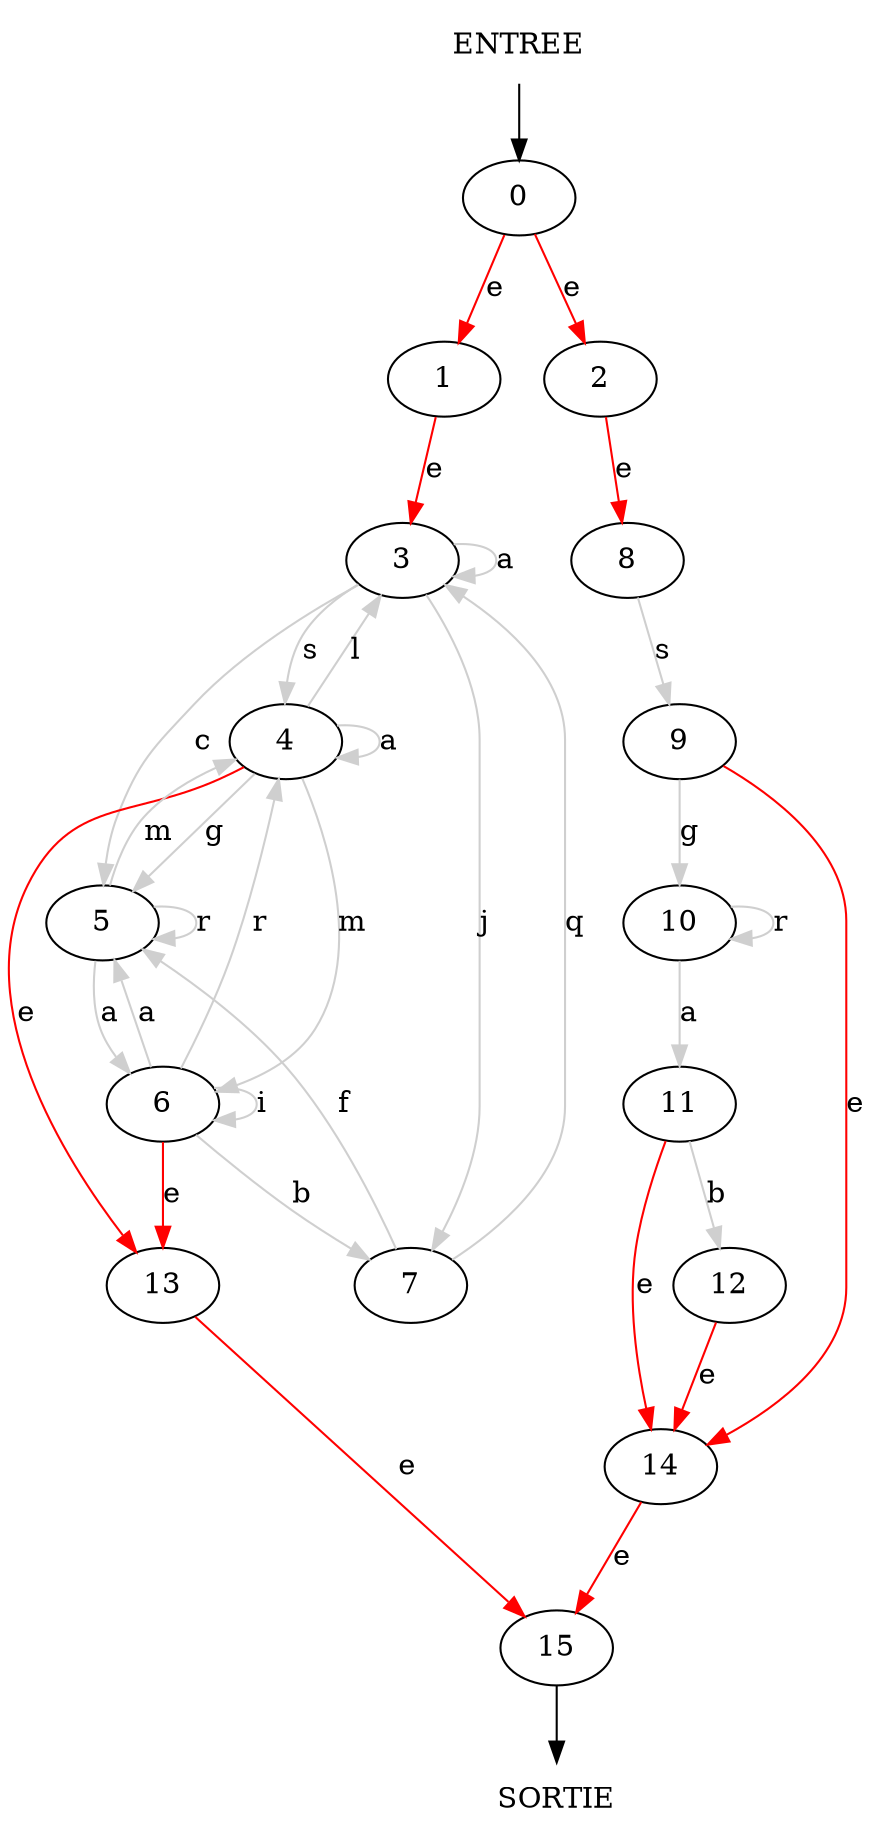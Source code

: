 digraph test_graph{
e[ label="ENTREE" shape=none]
s[ label="SORTIE" shape=none]
0 [label="0"]
1 [label="1"]
2 [label="2"]
3 [label="3"]
4 [label="4"]
5 [label="5"]
6 [label="6"]
7 [label="7"]
8 [label="8"]
9 [label="9"]
10 [label="10"]
11 [label="11"]
12 [label="12"]
13 [label="13"]
14 [label="14"]
15 [label="15"];
e -> 0  ;
0 -> 1 [label="e" color=red ] 
0 -> 2 [label="e" color=red ] 
1 -> 3 [label="e" color=red ] 
2 -> 8 [label="e" color=red ] 
3 -> 3 [label="a" color=grey81 ] 
3 -> 4 [label="s" color=grey81 ] 
3 -> 5 [label="c" color=grey81 ] 
3 -> 7 [label="j" color=grey81 ] 
4 -> 3 [label="l" color=grey81 ] 
4 -> 4 [label="a" color=grey81 ] 
4 -> 5 [label="g" color=grey81 ] 
4 -> 6 [label="m" color=grey81 ] 
4 -> 13 [label="e" color=red ] 
5 -> 4 [label="m" color=grey81 ] 
5 -> 5 [label="r" color=grey81 ] 
5 -> 6 [label="a" color=grey81 ] 
6 -> 4 [label="r" color=grey81 ] 
6 -> 5 [label="a" color=grey81 ] 
6 -> 6 [label="i" color=grey81 ] 
6 -> 7 [label="b" color=grey81 ] 
6 -> 13 [label="e" color=red ] 
7 -> 3 [label="q" color=grey81 ] 
7 -> 5 [label="f" color=grey81 ] 
8 -> 9 [label="s" color=grey81 ] 
9 -> 10 [label="g" color=grey81 ] 
9 -> 14 [label="e" color=red ] 
10 -> 10 [label="r" color=grey81 ] 
10 -> 11 [label="a" color=grey81 ] 
11 -> 12 [label="b" color=grey81 ] 
11 -> 14 [label="e" color=red ] 
12 -> 14 [label="e" color=red ] 
13 -> 15 [label="e" color=red ] 
14 -> 15 [label="e" color=red ] 
15 -> s ;}